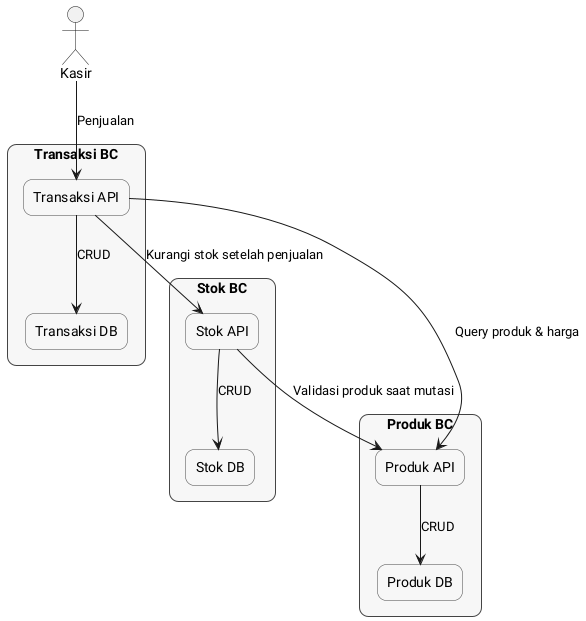 ' ======================
' FILE 2: Offline fallback (plain PlantUML, tanpa C4 includes)
' Save as: pos-bc-plain-offline.puml
' Dapat dirender tanpa internet atau library C4-PlantUML
' ======================
@startuml
skinparam shadowing false
skinparam defaultFontName "Inter, Roboto, Arial"
skinparam rectangle {
  RoundCorner 18
  BorderColor #444
  BackgroundColor #f7f7f7
}

actor "Kasir" as kasir

rectangle "Transaksi BC" as bc_tx {
  rectangle "Transaksi API" as tx_api
  rectangle "Transaksi DB" as tx_db
}

rectangle "Produk BC" as bc_pd {
  rectangle "Produk API" as pd_api
  rectangle "Produk DB" as pd_db
}

rectangle "Stok BC" as bc_st {
  rectangle "Stok API" as st_api
  rectangle "Stok DB" as st_db
}

kasir --> tx_api : Penjualan

' Integrasi antar BC
 tx_api --> pd_api : Query produk & harga
 tx_api --> st_api : Kurangi stok setelah penjualan
 st_api --> pd_api : Validasi produk saat mutasi

' Penyimpanan data
 tx_api --> tx_db : CRUD
 pd_api --> pd_db : CRUD
 st_api --> st_db : CRUD

@enduml


